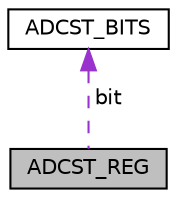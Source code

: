 digraph "ADCST_REG"
{
  edge [fontname="Helvetica",fontsize="10",labelfontname="Helvetica",labelfontsize="10"];
  node [fontname="Helvetica",fontsize="10",shape=record];
  Node1 [label="ADCST_REG",height=0.2,width=0.4,color="black", fillcolor="grey75", style="filled", fontcolor="black"];
  Node2 -> Node1 [dir="back",color="darkorchid3",fontsize="10",style="dashed",label=" bit" ];
  Node2 [label="ADCST_BITS",height=0.2,width=0.4,color="black", fillcolor="white", style="filled",URL="$struct_a_d_c_s_t___b_i_t_s.html"];
}
